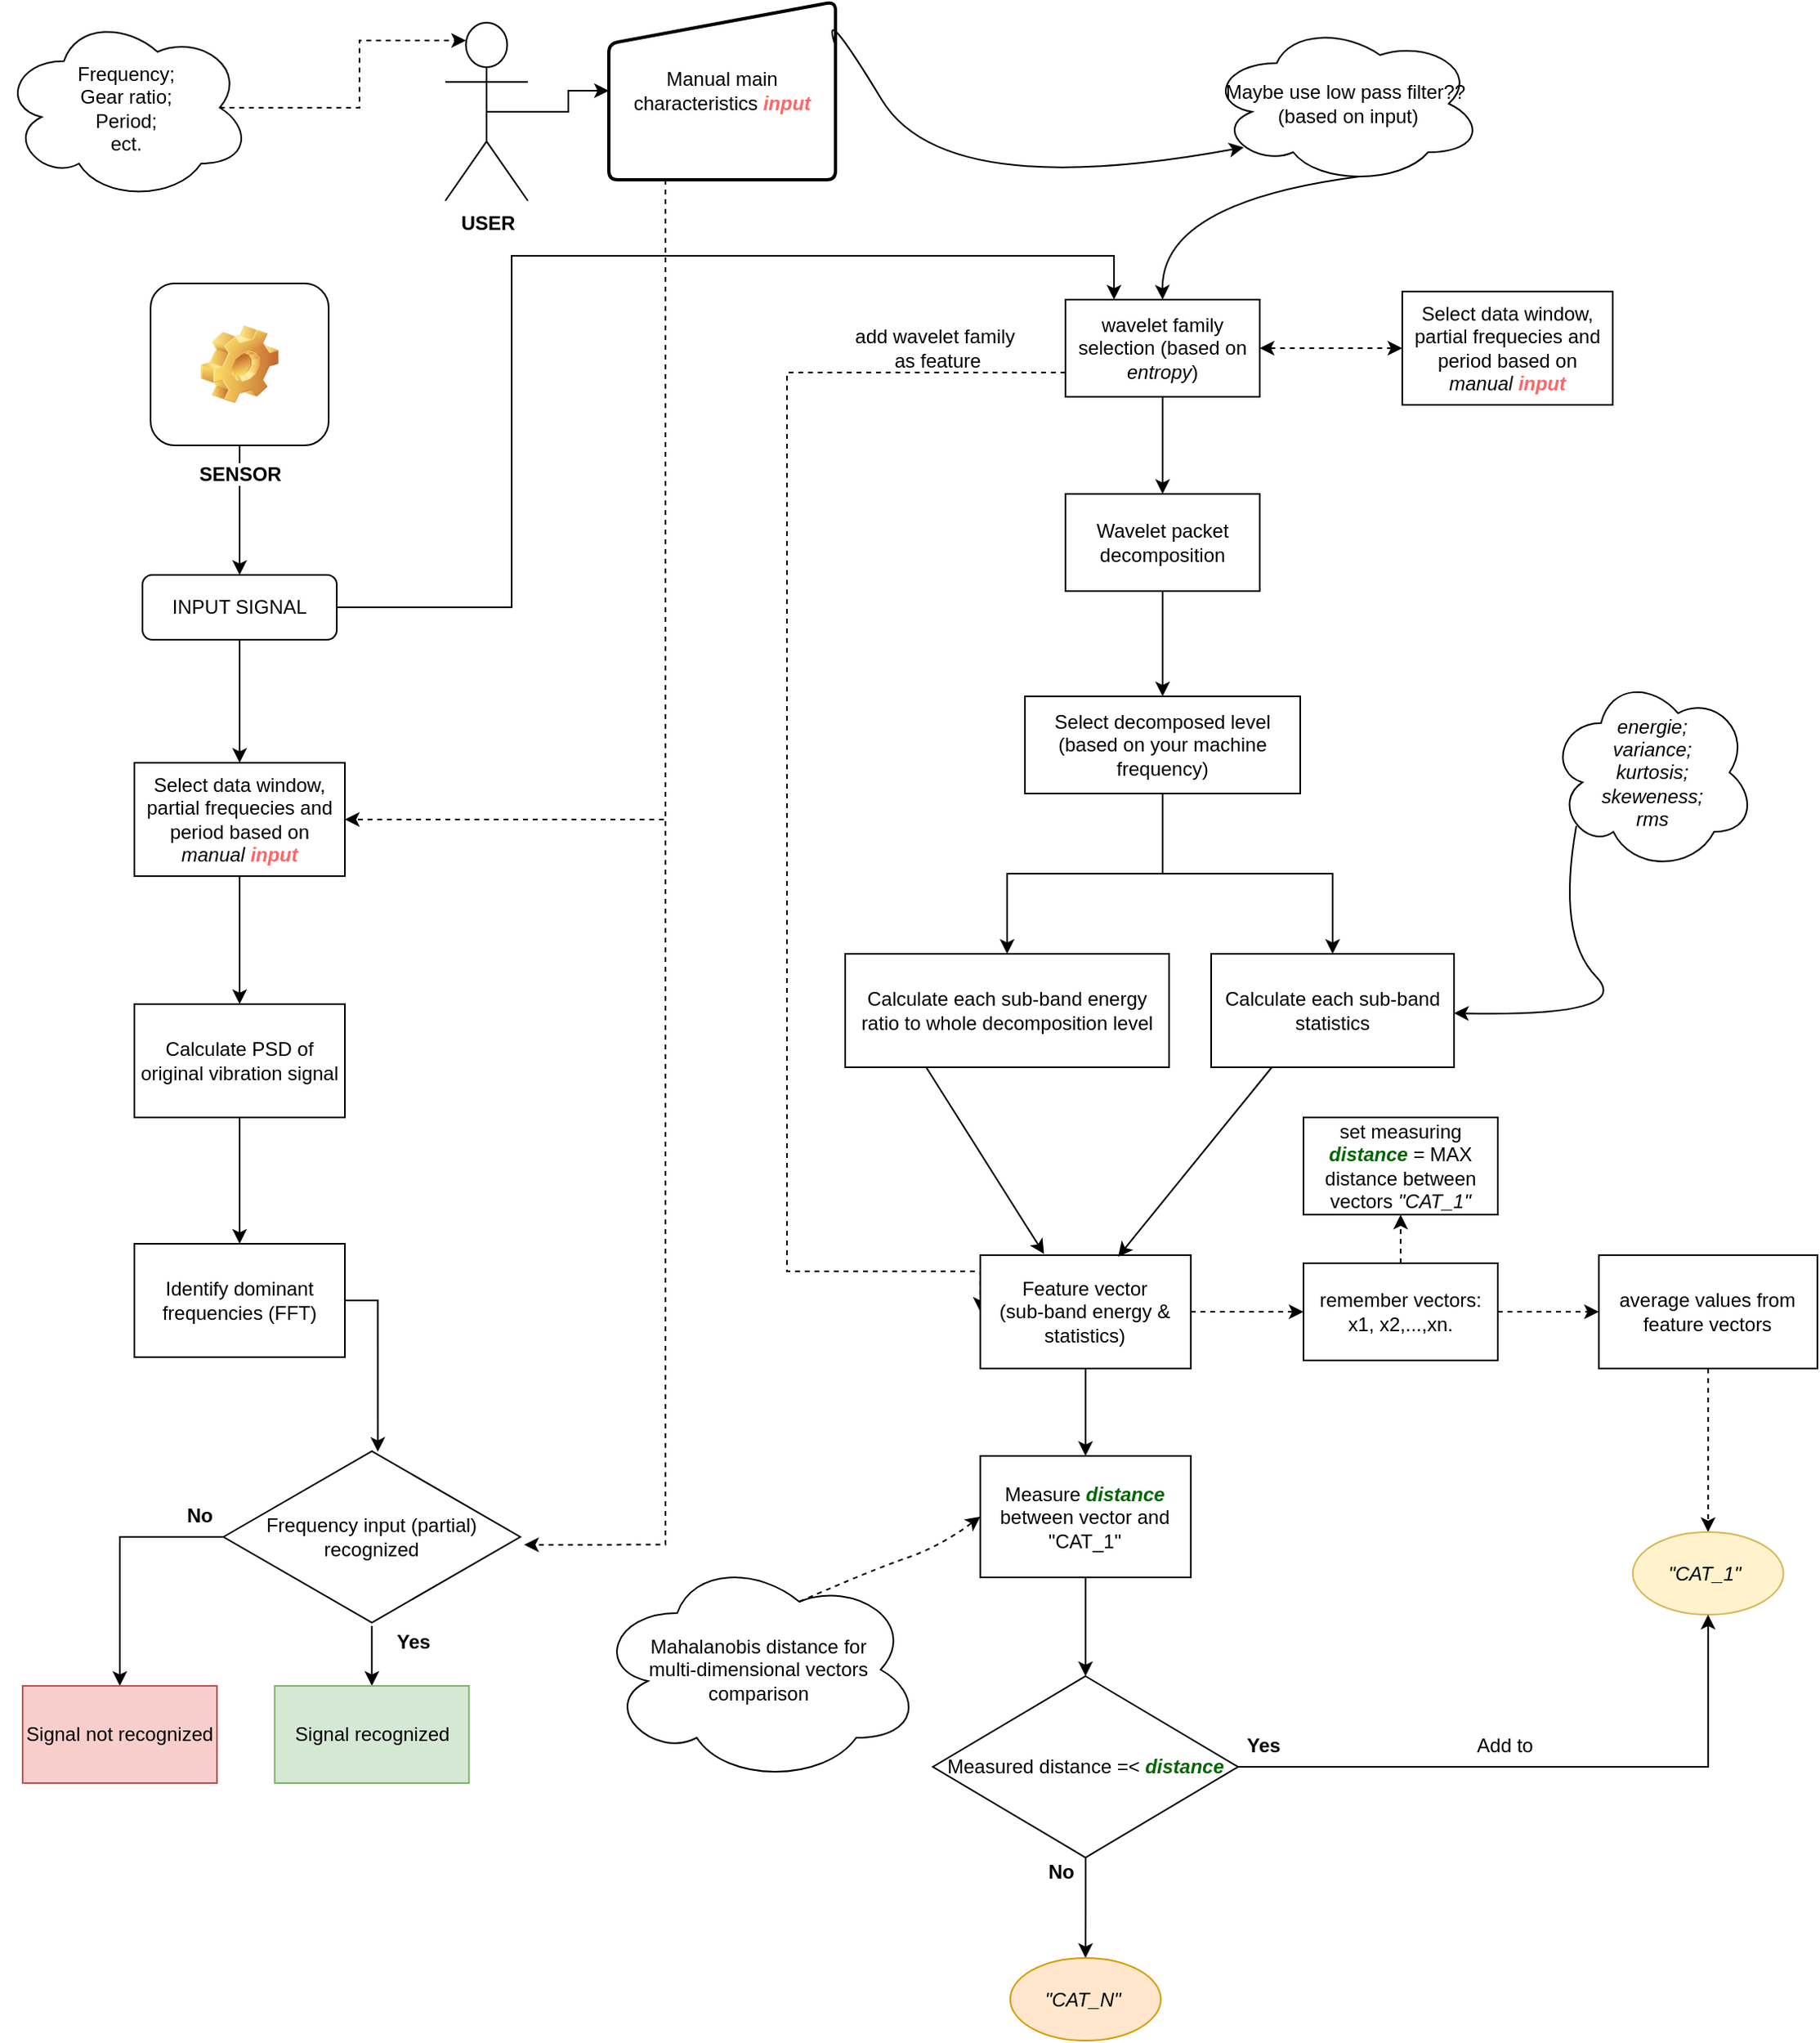 <mxfile version="12.8.4" type="device"><diagram id="C5RBs43oDa-KdzZeNtuy" name="Page-1"><mxGraphModel dx="2360" dy="1270" grid="0" gridSize="10" guides="1" tooltips="1" connect="1" arrows="1" fold="1" page="1" pageScale="1" pageWidth="1169" pageHeight="1654" background="none" math="0" shadow="0"><root><mxCell id="WIyWlLk6GJQsqaUBKTNV-0"/><mxCell id="WIyWlLk6GJQsqaUBKTNV-1" parent="WIyWlLk6GJQsqaUBKTNV-0"/><mxCell id="7XZjhSl67Vvzt1HtxRf5-0" style="edgeStyle=orthogonalEdgeStyle;rounded=0;orthogonalLoop=1;jettySize=auto;html=1;exitX=0.5;exitY=1;exitDx=0;exitDy=0;" edge="1" parent="WIyWlLk6GJQsqaUBKTNV-1" source="7XZjhSl67Vvzt1HtxRf5-19" target="ZcG7pENR05fYbX25G6VC-0"><mxGeometry relative="1" as="geometry"/></mxCell><mxCell id="WIyWlLk6GJQsqaUBKTNV-3" value="INPUT SIGNAL" style="rounded=1;whiteSpace=wrap;html=1;fontSize=12;glass=0;strokeWidth=1;shadow=0;" parent="WIyWlLk6GJQsqaUBKTNV-1" vertex="1"><mxGeometry x="111.0" y="553" width="120" height="40" as="geometry"/></mxCell><mxCell id="ZcG7pENR05fYbX25G6VC-59" value="" style="edgeStyle=orthogonalEdgeStyle;rounded=0;comic=0;orthogonalLoop=1;jettySize=auto;html=1;" parent="WIyWlLk6GJQsqaUBKTNV-1" source="ZcG7pENR05fYbX25G6VC-0" target="ZcG7pENR05fYbX25G6VC-58" edge="1"><mxGeometry relative="1" as="geometry"/></mxCell><mxCell id="ZcG7pENR05fYbX25G6VC-0" value="Calculate PSD of original vibration signal" style="rounded=0;whiteSpace=wrap;html=1;" parent="WIyWlLk6GJQsqaUBKTNV-1" vertex="1"><mxGeometry x="106.0" y="818" width="130" height="70" as="geometry"/></mxCell><mxCell id="ZcG7pENR05fYbX25G6VC-74" style="edgeStyle=orthogonalEdgeStyle;rounded=0;comic=0;orthogonalLoop=1;jettySize=auto;html=1;exitX=1;exitY=0.5;exitDx=0;exitDy=0;entryX=0.52;entryY=0.022;entryDx=0;entryDy=0;entryPerimeter=0;" parent="WIyWlLk6GJQsqaUBKTNV-1" source="ZcG7pENR05fYbX25G6VC-58" target="ZcG7pENR05fYbX25G6VC-72" edge="1"><mxGeometry relative="1" as="geometry"/></mxCell><mxCell id="ZcG7pENR05fYbX25G6VC-58" value="Identify dominant frequencies (FFT)" style="rounded=0;whiteSpace=wrap;html=1;" parent="WIyWlLk6GJQsqaUBKTNV-1" vertex="1"><mxGeometry x="106.0" y="966" width="130" height="70" as="geometry"/></mxCell><mxCell id="ZcG7pENR05fYbX25G6VC-54" style="edgeStyle=orthogonalEdgeStyle;rounded=0;comic=0;orthogonalLoop=1;jettySize=auto;html=1;exitX=0.5;exitY=1;exitDx=0;exitDy=0;" parent="WIyWlLk6GJQsqaUBKTNV-1" source="ZcG7pENR05fYbX25G6VC-5" target="ZcG7pENR05fYbX25G6VC-6" edge="1"><mxGeometry relative="1" as="geometry"/></mxCell><mxCell id="ZcG7pENR05fYbX25G6VC-5" value="Wavelet packet decomposition" style="rounded=0;whiteSpace=wrap;html=1;" parent="WIyWlLk6GJQsqaUBKTNV-1" vertex="1"><mxGeometry x="681" y="503" width="120" height="60" as="geometry"/></mxCell><mxCell id="ZcG7pENR05fYbX25G6VC-51" style="edgeStyle=orthogonalEdgeStyle;rounded=0;comic=0;orthogonalLoop=1;jettySize=auto;html=1;exitX=0.5;exitY=1;exitDx=0;exitDy=0;entryX=0.5;entryY=0;entryDx=0;entryDy=0;" parent="WIyWlLk6GJQsqaUBKTNV-1" source="ZcG7pENR05fYbX25G6VC-6" target="ZcG7pENR05fYbX25G6VC-12" edge="1"><mxGeometry relative="1" as="geometry"><mxPoint x="588.4" y="788" as="targetPoint"/></mxGeometry></mxCell><mxCell id="ZcG7pENR05fYbX25G6VC-52" style="edgeStyle=orthogonalEdgeStyle;rounded=0;comic=0;orthogonalLoop=1;jettySize=auto;html=1;exitX=0.5;exitY=1;exitDx=0;exitDy=0;entryX=0.5;entryY=0;entryDx=0;entryDy=0;" parent="WIyWlLk6GJQsqaUBKTNV-1" source="ZcG7pENR05fYbX25G6VC-6" target="ZcG7pENR05fYbX25G6VC-28" edge="1"><mxGeometry relative="1" as="geometry"/></mxCell><mxCell id="ZcG7pENR05fYbX25G6VC-6" value="Select decomposed level (based on your machine frequency)" style="rounded=0;whiteSpace=wrap;html=1;" parent="WIyWlLk6GJQsqaUBKTNV-1" vertex="1"><mxGeometry x="656" y="628" width="170" height="60" as="geometry"/></mxCell><mxCell id="ZcG7pENR05fYbX25G6VC-8" value="Maybe use low pass filter??&lt;br&gt;&amp;nbsp;(based on input)" style="ellipse;shape=cloud;whiteSpace=wrap;html=1;" parent="WIyWlLk6GJQsqaUBKTNV-1" vertex="1"><mxGeometry x="769" y="212" width="170" height="100" as="geometry"/></mxCell><mxCell id="ZcG7pENR05fYbX25G6VC-10" value="" style="curved=1;endArrow=classic;html=1;exitX=0.55;exitY=0.95;exitDx=0;exitDy=0;exitPerimeter=0;entryX=0.5;entryY=0;entryDx=0;entryDy=0;" parent="WIyWlLk6GJQsqaUBKTNV-1" source="ZcG7pENR05fYbX25G6VC-8" target="ZcG7pENR05fYbX25G6VC-35" edge="1"><mxGeometry width="50" height="50" relative="1" as="geometry"><mxPoint x="718" y="815" as="sourcePoint"/><mxPoint x="268" y="885" as="targetPoint"/><Array as="points"><mxPoint x="740" y="323"/></Array></mxGeometry></mxCell><mxCell id="ZcG7pENR05fYbX25G6VC-12" value="Calculate each sub-band energy ratio to whole decomposition level" style="rounded=0;whiteSpace=wrap;html=1;glass=0;comic=0;shadow=0;" parent="WIyWlLk6GJQsqaUBKTNV-1" vertex="1"><mxGeometry x="545" y="787" width="200" height="70" as="geometry"/></mxCell><mxCell id="ZcG7pENR05fYbX25G6VC-28" value="Calculate each sub-band statistics" style="rounded=0;whiteSpace=wrap;html=1;" parent="WIyWlLk6GJQsqaUBKTNV-1" vertex="1"><mxGeometry x="771" y="787" width="150" height="70" as="geometry"/></mxCell><mxCell id="ZcG7pENR05fYbX25G6VC-33" value="energie;&lt;br&gt;variance;&lt;br&gt;kurtosis;&lt;br&gt;skeweness;&lt;br&gt;rms" style="ellipse;shape=cloud;whiteSpace=wrap;html=1;fontStyle=2" parent="WIyWlLk6GJQsqaUBKTNV-1" vertex="1"><mxGeometry x="980" y="614" width="127" height="122" as="geometry"/></mxCell><mxCell id="ZcG7pENR05fYbX25G6VC-34" value="" style="curved=1;endArrow=classic;html=1;exitX=0.13;exitY=0.77;exitDx=0;exitDy=0;exitPerimeter=0;" parent="WIyWlLk6GJQsqaUBKTNV-1" source="ZcG7pENR05fYbX25G6VC-33" target="ZcG7pENR05fYbX25G6VC-28" edge="1"><mxGeometry width="50" height="50" relative="1" as="geometry"><mxPoint x="658.4" y="658" as="sourcePoint"/><mxPoint x="708.4" y="608" as="targetPoint"/><Array as="points"><mxPoint x="984.4" y="776"/><mxPoint x="1033" y="826"/></Array></mxGeometry></mxCell><mxCell id="ZcG7pENR05fYbX25G6VC-55" style="edgeStyle=orthogonalEdgeStyle;rounded=0;comic=0;orthogonalLoop=1;jettySize=auto;html=1;exitX=0.5;exitY=1;exitDx=0;exitDy=0;" parent="WIyWlLk6GJQsqaUBKTNV-1" source="ZcG7pENR05fYbX25G6VC-35" target="ZcG7pENR05fYbX25G6VC-5" edge="1"><mxGeometry relative="1" as="geometry"/></mxCell><mxCell id="7XZjhSl67Vvzt1HtxRf5-43" style="edgeStyle=orthogonalEdgeStyle;rounded=0;comic=0;orthogonalLoop=1;jettySize=auto;html=1;strokeWidth=1;exitX=0;exitY=0.75;exitDx=0;exitDy=0;entryX=0;entryY=0.5;entryDx=0;entryDy=0;dashed=1;" edge="1" parent="WIyWlLk6GJQsqaUBKTNV-1" source="ZcG7pENR05fYbX25G6VC-35" target="ZcG7pENR05fYbX25G6VC-44"><mxGeometry relative="1" as="geometry"><mxPoint x="423.529" y="986.647" as="targetPoint"/><Array as="points"><mxPoint x="509" y="428"/><mxPoint x="509" y="983"/><mxPoint x="628" y="983"/></Array></mxGeometry></mxCell><mxCell id="ZcG7pENR05fYbX25G6VC-35" value="wavelet family selection (based on &lt;i&gt;entropy&lt;/i&gt;)" style="rounded=0;whiteSpace=wrap;html=1;" parent="WIyWlLk6GJQsqaUBKTNV-1" vertex="1"><mxGeometry x="681" y="383" width="120" height="60" as="geometry"/></mxCell><mxCell id="7XZjhSl67Vvzt1HtxRf5-37" value="" style="edgeStyle=orthogonalEdgeStyle;rounded=0;comic=0;orthogonalLoop=1;jettySize=auto;html=1;strokeWidth=1;" edge="1" parent="WIyWlLk6GJQsqaUBKTNV-1" source="ZcG7pENR05fYbX25G6VC-44" target="7XZjhSl67Vvzt1HtxRf5-36"><mxGeometry relative="1" as="geometry"/></mxCell><mxCell id="ZcG7pENR05fYbX25G6VC-44" value="Feature vector&lt;br&gt;(sub-band energy &amp;amp; statistics)" style="rounded=0;whiteSpace=wrap;html=1;" parent="WIyWlLk6GJQsqaUBKTNV-1" vertex="1"><mxGeometry x="628.4" y="973" width="130" height="70" as="geometry"/></mxCell><mxCell id="7XZjhSl67Vvzt1HtxRf5-50" style="edgeStyle=orthogonalEdgeStyle;rounded=0;comic=0;orthogonalLoop=1;jettySize=auto;html=1;entryX=0.5;entryY=0;entryDx=0;entryDy=0;strokeWidth=1;" edge="1" parent="WIyWlLk6GJQsqaUBKTNV-1" source="7XZjhSl67Vvzt1HtxRf5-36" target="7XZjhSl67Vvzt1HtxRf5-49"><mxGeometry relative="1" as="geometry"><mxPoint x="693.4" y="1223" as="targetPoint"/></mxGeometry></mxCell><mxCell id="7XZjhSl67Vvzt1HtxRf5-36" value="Measure &lt;i&gt;&lt;b&gt;&lt;font color=&quot;#006600&quot;&gt;distance &lt;/font&gt;&lt;/b&gt;&lt;/i&gt;between vector and &quot;CAT_1&quot;" style="rounded=0;whiteSpace=wrap;html=1;" vertex="1" parent="WIyWlLk6GJQsqaUBKTNV-1"><mxGeometry x="628.4" y="1097" width="130" height="75" as="geometry"/></mxCell><mxCell id="7XZjhSl67Vvzt1HtxRf5-60" style="edgeStyle=orthogonalEdgeStyle;rounded=0;comic=0;orthogonalLoop=1;jettySize=auto;html=1;entryX=0;entryY=0.5;entryDx=0;entryDy=0;strokeWidth=1;exitX=0.5;exitY=0.5;exitDx=0;exitDy=0;exitPerimeter=0;" edge="1" parent="WIyWlLk6GJQsqaUBKTNV-1" source="ZcG7pENR05fYbX25G6VC-61" target="ZcG7pENR05fYbX25G6VC-64"><mxGeometry relative="1" as="geometry"/></mxCell><mxCell id="ZcG7pENR05fYbX25G6VC-61" value="&lt;b&gt;USER&lt;/b&gt;" style="shape=umlActor;verticalLabelPosition=bottom;labelBackgroundColor=#ffffff;verticalAlign=top;html=1;outlineConnect=0;fontStyle=0" parent="WIyWlLk6GJQsqaUBKTNV-1" vertex="1"><mxGeometry x="298" y="212" width="51" height="110" as="geometry"/></mxCell><mxCell id="ZcG7pENR05fYbX25G6VC-73" style="edgeStyle=orthogonalEdgeStyle;rounded=0;comic=0;orthogonalLoop=1;jettySize=auto;html=1;entryX=1.013;entryY=0.544;entryDx=0;entryDy=0;entryPerimeter=0;exitX=0.25;exitY=1;exitDx=0;exitDy=0;dashed=1;strokeWidth=1;" parent="WIyWlLk6GJQsqaUBKTNV-1" source="ZcG7pENR05fYbX25G6VC-64" target="ZcG7pENR05fYbX25G6VC-72" edge="1"><mxGeometry relative="1" as="geometry"><mxPoint x="468" y="605" as="sourcePoint"/><Array as="points"><mxPoint x="434" y="1152"/></Array></mxGeometry></mxCell><mxCell id="ZcG7pENR05fYbX25G6VC-64" value="Manual main characteristics &lt;i&gt;&lt;b&gt;&lt;font color=&quot;#ff6666&quot;&gt;input&lt;/font&gt;&lt;/b&gt;&lt;/i&gt;" style="html=1;strokeWidth=2;shape=manualInput;whiteSpace=wrap;rounded=1;size=26;arcSize=11;" parent="WIyWlLk6GJQsqaUBKTNV-1" vertex="1"><mxGeometry x="399" y="199" width="140" height="110" as="geometry"/></mxCell><mxCell id="ZcG7pENR05fYbX25G6VC-67" value="" style="edgeStyle=orthogonalEdgeStyle;rounded=0;comic=0;orthogonalLoop=1;jettySize=auto;html=1;" parent="WIyWlLk6GJQsqaUBKTNV-1" source="ZcG7pENR05fYbX25G6VC-66" target="WIyWlLk6GJQsqaUBKTNV-3" edge="1"><mxGeometry relative="1" as="geometry"/></mxCell><mxCell id="ZcG7pENR05fYbX25G6VC-66" value="&lt;b&gt;SENSOR&lt;/b&gt;" style="icon;html=1;image=img/clipart/Gear_128x128.png" parent="WIyWlLk6GJQsqaUBKTNV-1" vertex="1"><mxGeometry x="116.0" y="373" width="110" height="100" as="geometry"/></mxCell><mxCell id="7vMKPzXzi0U5tEW1YgDO-1" style="edgeStyle=orthogonalEdgeStyle;rounded=0;orthogonalLoop=1;jettySize=auto;html=1;" parent="WIyWlLk6GJQsqaUBKTNV-1" source="ZcG7pENR05fYbX25G6VC-72" target="7vMKPzXzi0U5tEW1YgDO-0" edge="1"><mxGeometry relative="1" as="geometry"/></mxCell><mxCell id="7XZjhSl67Vvzt1HtxRf5-71" style="edgeStyle=orthogonalEdgeStyle;rounded=0;comic=0;orthogonalLoop=1;jettySize=auto;html=1;entryX=0.5;entryY=0;entryDx=0;entryDy=0;strokeWidth=1;" edge="1" parent="WIyWlLk6GJQsqaUBKTNV-1" source="ZcG7pENR05fYbX25G6VC-72" target="7vMKPzXzi0U5tEW1YgDO-3"><mxGeometry relative="1" as="geometry"/></mxCell><mxCell id="ZcG7pENR05fYbX25G6VC-72" value="Frequency input (partial) recognized" style="html=1;whiteSpace=wrap;aspect=fixed;shape=isoRectangle;" parent="WIyWlLk6GJQsqaUBKTNV-1" vertex="1"><mxGeometry x="161" y="1092" width="183.33" height="110" as="geometry"/></mxCell><mxCell id="ZcG7pENR05fYbX25G6VC-77" value="" style="curved=1;endArrow=classic;html=1;exitX=1;exitY=0.25;exitDx=0;exitDy=0;entryX=0.13;entryY=0.77;entryDx=0;entryDy=0;entryPerimeter=0;comic=0;" parent="WIyWlLk6GJQsqaUBKTNV-1" source="ZcG7pENR05fYbX25G6VC-64" target="ZcG7pENR05fYbX25G6VC-8" edge="1"><mxGeometry width="50" height="50" relative="1" as="geometry"><mxPoint x="738" y="720" as="sourcePoint"/><mxPoint x="788" y="670" as="targetPoint"/><Array as="points"><mxPoint x="529" y="196"/><mxPoint x="606" y="323"/></Array></mxGeometry></mxCell><mxCell id="ZcG7pENR05fYbX25G6VC-79" value="Mahalanobis distance for &lt;br&gt;multi-dimensional vectors comparison" style="ellipse;shape=cloud;whiteSpace=wrap;html=1;" parent="WIyWlLk6GJQsqaUBKTNV-1" vertex="1"><mxGeometry x="391" y="1159" width="201" height="140" as="geometry"/></mxCell><mxCell id="7vMKPzXzi0U5tEW1YgDO-0" value="Signal not recognized" style="rounded=0;whiteSpace=wrap;html=1;fillColor=#f8cecc;strokeColor=#b85450;" parent="WIyWlLk6GJQsqaUBKTNV-1" vertex="1"><mxGeometry x="37.0" y="1239" width="120" height="60" as="geometry"/></mxCell><mxCell id="7vMKPzXzi0U5tEW1YgDO-2" value="Yes" style="text;html=1;align=center;verticalAlign=middle;resizable=0;points=[];autosize=1;fontStyle=1" parent="WIyWlLk6GJQsqaUBKTNV-1" vertex="1"><mxGeometry x="258" y="1202" width="40" height="20" as="geometry"/></mxCell><mxCell id="7vMKPzXzi0U5tEW1YgDO-3" value="Signal recognized" style="rounded=0;whiteSpace=wrap;html=1;fillColor=#d5e8d4;strokeColor=#82b366;" parent="WIyWlLk6GJQsqaUBKTNV-1" vertex="1"><mxGeometry x="192.66" y="1239" width="120" height="60" as="geometry"/></mxCell><mxCell id="7vMKPzXzi0U5tEW1YgDO-5" value="No" style="text;html=1;align=center;verticalAlign=middle;resizable=0;points=[];autosize=1;fontStyle=1" parent="WIyWlLk6GJQsqaUBKTNV-1" vertex="1"><mxGeometry x="131" y="1124" width="30" height="20" as="geometry"/></mxCell><mxCell id="7XZjhSl67Vvzt1HtxRf5-1" value="" style="endArrow=classic;html=1;exitX=0.25;exitY=1;exitDx=0;exitDy=0;entryX=0.303;entryY=-0.01;entryDx=0;entryDy=0;entryPerimeter=0;" edge="1" parent="WIyWlLk6GJQsqaUBKTNV-1" source="ZcG7pENR05fYbX25G6VC-12" target="ZcG7pENR05fYbX25G6VC-44"><mxGeometry width="50" height="50" relative="1" as="geometry"><mxPoint x="588.4" y="858" as="sourcePoint"/><mxPoint x="468.4" y="948" as="targetPoint"/></mxGeometry></mxCell><mxCell id="7XZjhSl67Vvzt1HtxRf5-2" value="" style="endArrow=classic;html=1;exitX=0.25;exitY=1;exitDx=0;exitDy=0;entryX=0.655;entryY=0.014;entryDx=0;entryDy=0;entryPerimeter=0;" edge="1" parent="WIyWlLk6GJQsqaUBKTNV-1" source="ZcG7pENR05fYbX25G6VC-28" target="ZcG7pENR05fYbX25G6VC-44"><mxGeometry width="50" height="50" relative="1" as="geometry"><mxPoint x="408.4" y="998" as="sourcePoint"/><mxPoint x="458.4" y="948" as="targetPoint"/></mxGeometry></mxCell><mxCell id="7XZjhSl67Vvzt1HtxRf5-7" value="" style="endArrow=classic;html=1;strokeWidth=1;exitX=1;exitY=0.5;exitDx=0;exitDy=0;rounded=0;entryX=0.25;entryY=0;entryDx=0;entryDy=0;" edge="1" parent="WIyWlLk6GJQsqaUBKTNV-1" source="WIyWlLk6GJQsqaUBKTNV-3" target="ZcG7pENR05fYbX25G6VC-35"><mxGeometry width="50" height="50" relative="1" as="geometry"><mxPoint x="528" y="935" as="sourcePoint"/><mxPoint x="706" y="405" as="targetPoint"/><Array as="points"><mxPoint x="339" y="573"/><mxPoint x="339" y="356"/><mxPoint x="711" y="356"/></Array></mxGeometry></mxCell><mxCell id="7XZjhSl67Vvzt1HtxRf5-14" value="" style="endArrow=classic;html=1;strokeWidth=1;exitX=1;exitY=0.5;exitDx=0;exitDy=0;entryX=0;entryY=0.5;entryDx=0;entryDy=0;dashed=1;" edge="1" parent="WIyWlLk6GJQsqaUBKTNV-1" source="7XZjhSl67Vvzt1HtxRf5-30" target="7XZjhSl67Vvzt1HtxRf5-28"><mxGeometry width="50" height="50" relative="1" as="geometry"><mxPoint x="828.4" y="1043" as="sourcePoint"/><mxPoint x="888.4" y="1043" as="targetPoint"/></mxGeometry></mxCell><mxCell id="7XZjhSl67Vvzt1HtxRf5-57" style="edgeStyle=orthogonalEdgeStyle;rounded=0;comic=0;orthogonalLoop=1;jettySize=auto;html=1;entryX=0.25;entryY=0.1;entryDx=0;entryDy=0;entryPerimeter=0;dashed=1;strokeWidth=1;exitX=0.875;exitY=0.5;exitDx=0;exitDy=0;exitPerimeter=0;" edge="1" parent="WIyWlLk6GJQsqaUBKTNV-1" source="7XZjhSl67Vvzt1HtxRf5-15" target="ZcG7pENR05fYbX25G6VC-61"><mxGeometry relative="1" as="geometry"><Array as="points"><mxPoint x="245" y="264"/><mxPoint x="245" y="223"/></Array></mxGeometry></mxCell><mxCell id="7XZjhSl67Vvzt1HtxRf5-15" value="Frequency;&lt;br&gt;Gear ratio;&lt;br&gt;Period;&lt;br&gt;ect." style="ellipse;shape=cloud;whiteSpace=wrap;html=1;rounded=0;shadow=0;glass=0;comic=0;" vertex="1" parent="WIyWlLk6GJQsqaUBKTNV-1"><mxGeometry x="24" y="207" width="154" height="115" as="geometry"/></mxCell><mxCell id="7XZjhSl67Vvzt1HtxRf5-19" value="Select data window, partial frequecies and period based on &lt;i&gt;manual &lt;b&gt;&lt;font color=&quot;#ff6666&quot;&gt;input&lt;/font&gt;&lt;/b&gt;&lt;/i&gt;" style="rounded=0;whiteSpace=wrap;html=1;shadow=0;glass=0;comic=0;" vertex="1" parent="WIyWlLk6GJQsqaUBKTNV-1"><mxGeometry x="106.0" y="669" width="130" height="70" as="geometry"/></mxCell><mxCell id="7XZjhSl67Vvzt1HtxRf5-20" style="edgeStyle=orthogonalEdgeStyle;rounded=0;orthogonalLoop=1;jettySize=auto;html=1;exitX=0.5;exitY=1;exitDx=0;exitDy=0;" edge="1" parent="WIyWlLk6GJQsqaUBKTNV-1" source="WIyWlLk6GJQsqaUBKTNV-3" target="7XZjhSl67Vvzt1HtxRf5-19"><mxGeometry relative="1" as="geometry"><mxPoint x="171" y="688" as="sourcePoint"/><mxPoint x="171" y="1025" as="targetPoint"/></mxGeometry></mxCell><mxCell id="7XZjhSl67Vvzt1HtxRf5-22" value="" style="endArrow=classic;html=1;dashed=1;strokeWidth=1;exitX=0.25;exitY=1;exitDx=0;exitDy=0;entryX=1;entryY=0.5;entryDx=0;entryDy=0;rounded=0;" edge="1" parent="WIyWlLk6GJQsqaUBKTNV-1" source="ZcG7pENR05fYbX25G6VC-64" target="7XZjhSl67Vvzt1HtxRf5-19"><mxGeometry width="50" height="50" relative="1" as="geometry"><mxPoint x="528" y="865" as="sourcePoint"/><mxPoint x="578" y="815" as="targetPoint"/><Array as="points"><mxPoint x="434" y="704"/></Array></mxGeometry></mxCell><mxCell id="7XZjhSl67Vvzt1HtxRf5-23" value="Select data window, partial frequecies and period based on &lt;i&gt;manual &lt;b&gt;&lt;font color=&quot;#ff6666&quot;&gt;input&lt;/font&gt;&lt;/b&gt;&lt;/i&gt;" style="rounded=0;whiteSpace=wrap;html=1;shadow=0;glass=0;comic=0;" vertex="1" parent="WIyWlLk6GJQsqaUBKTNV-1"><mxGeometry x="889" y="378" width="130" height="70" as="geometry"/></mxCell><mxCell id="7XZjhSl67Vvzt1HtxRf5-24" value="" style="endArrow=classic;startArrow=classic;html=1;dashed=1;strokeWidth=1;exitX=0;exitY=0.5;exitDx=0;exitDy=0;entryX=1;entryY=0.5;entryDx=0;entryDy=0;" edge="1" parent="WIyWlLk6GJQsqaUBKTNV-1" source="7XZjhSl67Vvzt1HtxRf5-23" target="ZcG7pENR05fYbX25G6VC-35"><mxGeometry width="50" height="50" relative="1" as="geometry"><mxPoint x="463" y="463" as="sourcePoint"/><mxPoint x="513" y="413" as="targetPoint"/></mxGeometry></mxCell><mxCell id="7XZjhSl67Vvzt1HtxRf5-33" style="edgeStyle=orthogonalEdgeStyle;rounded=0;comic=0;orthogonalLoop=1;jettySize=auto;html=1;entryX=0.5;entryY=0;entryDx=0;entryDy=0;dashed=1;strokeWidth=1;" edge="1" parent="WIyWlLk6GJQsqaUBKTNV-1" source="7XZjhSl67Vvzt1HtxRf5-28" target="7XZjhSl67Vvzt1HtxRf5-32"><mxGeometry relative="1" as="geometry"/></mxCell><mxCell id="7XZjhSl67Vvzt1HtxRf5-28" value="&lt;span style=&quot;white-space: normal&quot;&gt;average values from feature vectors&lt;/span&gt;" style="rounded=0;whiteSpace=wrap;html=1;shadow=0;glass=0;comic=0;" vertex="1" parent="WIyWlLk6GJQsqaUBKTNV-1"><mxGeometry x="1010.4" y="973" width="135" height="70" as="geometry"/></mxCell><mxCell id="7XZjhSl67Vvzt1HtxRf5-55" style="edgeStyle=orthogonalEdgeStyle;rounded=0;comic=0;orthogonalLoop=1;jettySize=auto;html=1;exitX=0.5;exitY=0;exitDx=0;exitDy=0;entryX=0.5;entryY=1;entryDx=0;entryDy=0;strokeWidth=1;dashed=1;" edge="1" parent="WIyWlLk6GJQsqaUBKTNV-1" source="7XZjhSl67Vvzt1HtxRf5-30" target="7XZjhSl67Vvzt1HtxRf5-52"><mxGeometry relative="1" as="geometry"/></mxCell><mxCell id="7XZjhSl67Vvzt1HtxRf5-30" value="remember vectors:&lt;br&gt;x1, x2,...,xn." style="rounded=0;whiteSpace=wrap;html=1;shadow=0;glass=0;comic=0;" vertex="1" parent="WIyWlLk6GJQsqaUBKTNV-1"><mxGeometry x="828" y="978" width="120" height="60" as="geometry"/></mxCell><mxCell id="7XZjhSl67Vvzt1HtxRf5-52" value="set measuring &lt;i&gt;&lt;b&gt;&lt;font color=&quot;#006600&quot;&gt;distance &lt;/font&gt;&lt;/b&gt;&lt;/i&gt;= MAX distance between vectors &lt;i&gt;&quot;CAT_1&quot;&lt;/i&gt;" style="rounded=0;whiteSpace=wrap;html=1;shadow=0;glass=0;comic=0;" vertex="1" parent="WIyWlLk6GJQsqaUBKTNV-1"><mxGeometry x="828" y="888" width="120" height="60" as="geometry"/></mxCell><mxCell id="7XZjhSl67Vvzt1HtxRf5-31" value="" style="endArrow=classic;html=1;strokeWidth=1;exitX=1;exitY=0.5;exitDx=0;exitDy=0;entryX=0;entryY=0.5;entryDx=0;entryDy=0;dashed=1;" edge="1" parent="WIyWlLk6GJQsqaUBKTNV-1" source="ZcG7pENR05fYbX25G6VC-44" target="7XZjhSl67Vvzt1HtxRf5-30"><mxGeometry width="50" height="50" relative="1" as="geometry"><mxPoint x="758.4" y="1043" as="sourcePoint"/><mxPoint x="988.4" y="1043" as="targetPoint"/></mxGeometry></mxCell><mxCell id="7XZjhSl67Vvzt1HtxRf5-32" value="&lt;i&gt;&quot;CAT_1&quot;&amp;nbsp;&lt;br&gt;&lt;/i&gt;" style="ellipse;whiteSpace=wrap;html=1;rounded=0;shadow=0;glass=0;comic=0;fillColor=#fff2cc;strokeColor=#d6b656;" vertex="1" parent="WIyWlLk6GJQsqaUBKTNV-1"><mxGeometry x="1031.4" y="1144" width="93" height="51" as="geometry"/></mxCell><mxCell id="7XZjhSl67Vvzt1HtxRf5-44" value="add wavelet family&lt;br&gt;&amp;nbsp;as feature" style="text;html=1;align=center;verticalAlign=middle;resizable=0;points=[];autosize=1;" vertex="1" parent="WIyWlLk6GJQsqaUBKTNV-1"><mxGeometry x="545" y="397" width="109" height="32" as="geometry"/></mxCell><mxCell id="7XZjhSl67Vvzt1HtxRf5-48" value="" style="curved=1;endArrow=classic;html=1;dashed=1;strokeWidth=1;exitX=0.625;exitY=0.2;exitDx=0;exitDy=0;exitPerimeter=0;entryX=0;entryY=0.5;entryDx=0;entryDy=0;" edge="1" parent="WIyWlLk6GJQsqaUBKTNV-1" source="ZcG7pENR05fYbX25G6VC-79" target="7XZjhSl67Vvzt1HtxRf5-36"><mxGeometry width="50" height="50" relative="1" as="geometry"><mxPoint x="539.0" y="1132.65" as="sourcePoint"/><mxPoint x="853.4" y="1023" as="targetPoint"/><Array as="points"><mxPoint x="562.4" y="1167"/><mxPoint x="603.4" y="1153"/></Array></mxGeometry></mxCell><mxCell id="7XZjhSl67Vvzt1HtxRf5-63" value="" style="edgeStyle=orthogonalEdgeStyle;rounded=0;comic=0;orthogonalLoop=1;jettySize=auto;html=1;strokeWidth=1;" edge="1" parent="WIyWlLk6GJQsqaUBKTNV-1" source="7XZjhSl67Vvzt1HtxRf5-49" target="7XZjhSl67Vvzt1HtxRf5-69"><mxGeometry relative="1" as="geometry"><mxPoint x="693" y="1425" as="targetPoint"/><Array as="points"/></mxGeometry></mxCell><mxCell id="7XZjhSl67Vvzt1HtxRf5-65" value="" style="edgeStyle=orthogonalEdgeStyle;rounded=0;comic=0;orthogonalLoop=1;jettySize=auto;html=1;strokeWidth=1;entryX=0.5;entryY=1;entryDx=0;entryDy=0;" edge="1" parent="WIyWlLk6GJQsqaUBKTNV-1" source="7XZjhSl67Vvzt1HtxRf5-49" target="7XZjhSl67Vvzt1HtxRf5-32"><mxGeometry relative="1" as="geometry"><mxPoint x="867.65" y="1289.0" as="targetPoint"/></mxGeometry></mxCell><mxCell id="7XZjhSl67Vvzt1HtxRf5-49" value="Measured distance =&amp;lt; &lt;i&gt;&lt;b&gt;&lt;font color=&quot;#006600&quot;&gt;distance&lt;/font&gt;&lt;/b&gt;&lt;/i&gt;" style="rhombus;whiteSpace=wrap;html=1;rounded=0;shadow=0;glass=0;comic=0;" vertex="1" parent="WIyWlLk6GJQsqaUBKTNV-1"><mxGeometry x="599.15" y="1233" width="188.5" height="112" as="geometry"/></mxCell><mxCell id="7XZjhSl67Vvzt1HtxRf5-66" value="&lt;b&gt;Yes&lt;/b&gt;" style="text;html=1;align=center;verticalAlign=middle;resizable=0;points=[];autosize=1;" vertex="1" parent="WIyWlLk6GJQsqaUBKTNV-1"><mxGeometry x="787.65" y="1267" width="31" height="18" as="geometry"/></mxCell><mxCell id="7XZjhSl67Vvzt1HtxRf5-67" value="Add to" style="text;html=1;align=center;verticalAlign=middle;resizable=0;points=[];autosize=1;" vertex="1" parent="WIyWlLk6GJQsqaUBKTNV-1"><mxGeometry x="929" y="1267" width="45" height="18" as="geometry"/></mxCell><mxCell id="7XZjhSl67Vvzt1HtxRf5-68" value="&lt;b&gt;No&lt;/b&gt;" style="text;html=1;align=center;verticalAlign=middle;resizable=0;points=[];autosize=1;" vertex="1" parent="WIyWlLk6GJQsqaUBKTNV-1"><mxGeometry x="665.4" y="1345" width="26" height="18" as="geometry"/></mxCell><mxCell id="7XZjhSl67Vvzt1HtxRf5-69" value="&lt;i&gt;&quot;CAT_N&quot;&amp;nbsp;&lt;br&gt;&lt;/i&gt;" style="ellipse;whiteSpace=wrap;html=1;rounded=0;shadow=0;glass=0;comic=0;fillColor=#ffe6cc;strokeColor=#d79b00;" vertex="1" parent="WIyWlLk6GJQsqaUBKTNV-1"><mxGeometry x="646.9" y="1407" width="93" height="51" as="geometry"/></mxCell></root></mxGraphModel></diagram></mxfile>